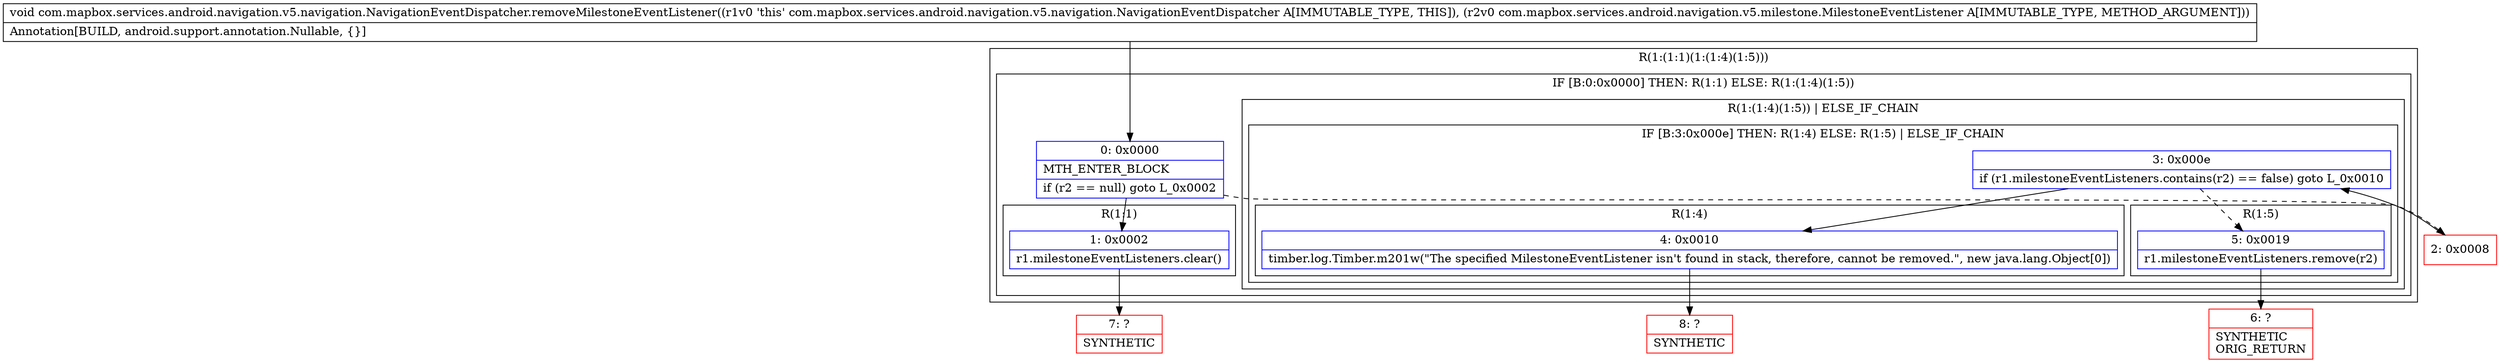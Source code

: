 digraph "CFG forcom.mapbox.services.android.navigation.v5.navigation.NavigationEventDispatcher.removeMilestoneEventListener(Lcom\/mapbox\/services\/android\/navigation\/v5\/milestone\/MilestoneEventListener;)V" {
subgraph cluster_Region_1798361274 {
label = "R(1:(1:1)(1:(1:4)(1:5)))";
node [shape=record,color=blue];
subgraph cluster_IfRegion_881622107 {
label = "IF [B:0:0x0000] THEN: R(1:1) ELSE: R(1:(1:4)(1:5))";
node [shape=record,color=blue];
Node_0 [shape=record,label="{0\:\ 0x0000|MTH_ENTER_BLOCK\l|if (r2 == null) goto L_0x0002\l}"];
subgraph cluster_Region_624869857 {
label = "R(1:1)";
node [shape=record,color=blue];
Node_1 [shape=record,label="{1\:\ 0x0002|r1.milestoneEventListeners.clear()\l}"];
}
subgraph cluster_Region_1476960071 {
label = "R(1:(1:4)(1:5)) | ELSE_IF_CHAIN\l";
node [shape=record,color=blue];
subgraph cluster_IfRegion_902832636 {
label = "IF [B:3:0x000e] THEN: R(1:4) ELSE: R(1:5) | ELSE_IF_CHAIN\l";
node [shape=record,color=blue];
Node_3 [shape=record,label="{3\:\ 0x000e|if (r1.milestoneEventListeners.contains(r2) == false) goto L_0x0010\l}"];
subgraph cluster_Region_1659497913 {
label = "R(1:4)";
node [shape=record,color=blue];
Node_4 [shape=record,label="{4\:\ 0x0010|timber.log.Timber.m201w(\"The specified MilestoneEventListener isn't found in stack, therefore, cannot be removed.\", new java.lang.Object[0])\l}"];
}
subgraph cluster_Region_822811084 {
label = "R(1:5)";
node [shape=record,color=blue];
Node_5 [shape=record,label="{5\:\ 0x0019|r1.milestoneEventListeners.remove(r2)\l}"];
}
}
}
}
}
Node_2 [shape=record,color=red,label="{2\:\ 0x0008}"];
Node_6 [shape=record,color=red,label="{6\:\ ?|SYNTHETIC\lORIG_RETURN\l}"];
Node_7 [shape=record,color=red,label="{7\:\ ?|SYNTHETIC\l}"];
Node_8 [shape=record,color=red,label="{8\:\ ?|SYNTHETIC\l}"];
MethodNode[shape=record,label="{void com.mapbox.services.android.navigation.v5.navigation.NavigationEventDispatcher.removeMilestoneEventListener((r1v0 'this' com.mapbox.services.android.navigation.v5.navigation.NavigationEventDispatcher A[IMMUTABLE_TYPE, THIS]), (r2v0 com.mapbox.services.android.navigation.v5.milestone.MilestoneEventListener A[IMMUTABLE_TYPE, METHOD_ARGUMENT]))  | Annotation[BUILD, android.support.annotation.Nullable, \{\}]\l}"];
MethodNode -> Node_0;
Node_0 -> Node_1;
Node_0 -> Node_2[style=dashed];
Node_1 -> Node_7;
Node_3 -> Node_4;
Node_3 -> Node_5[style=dashed];
Node_4 -> Node_8;
Node_5 -> Node_6;
Node_2 -> Node_3;
}

